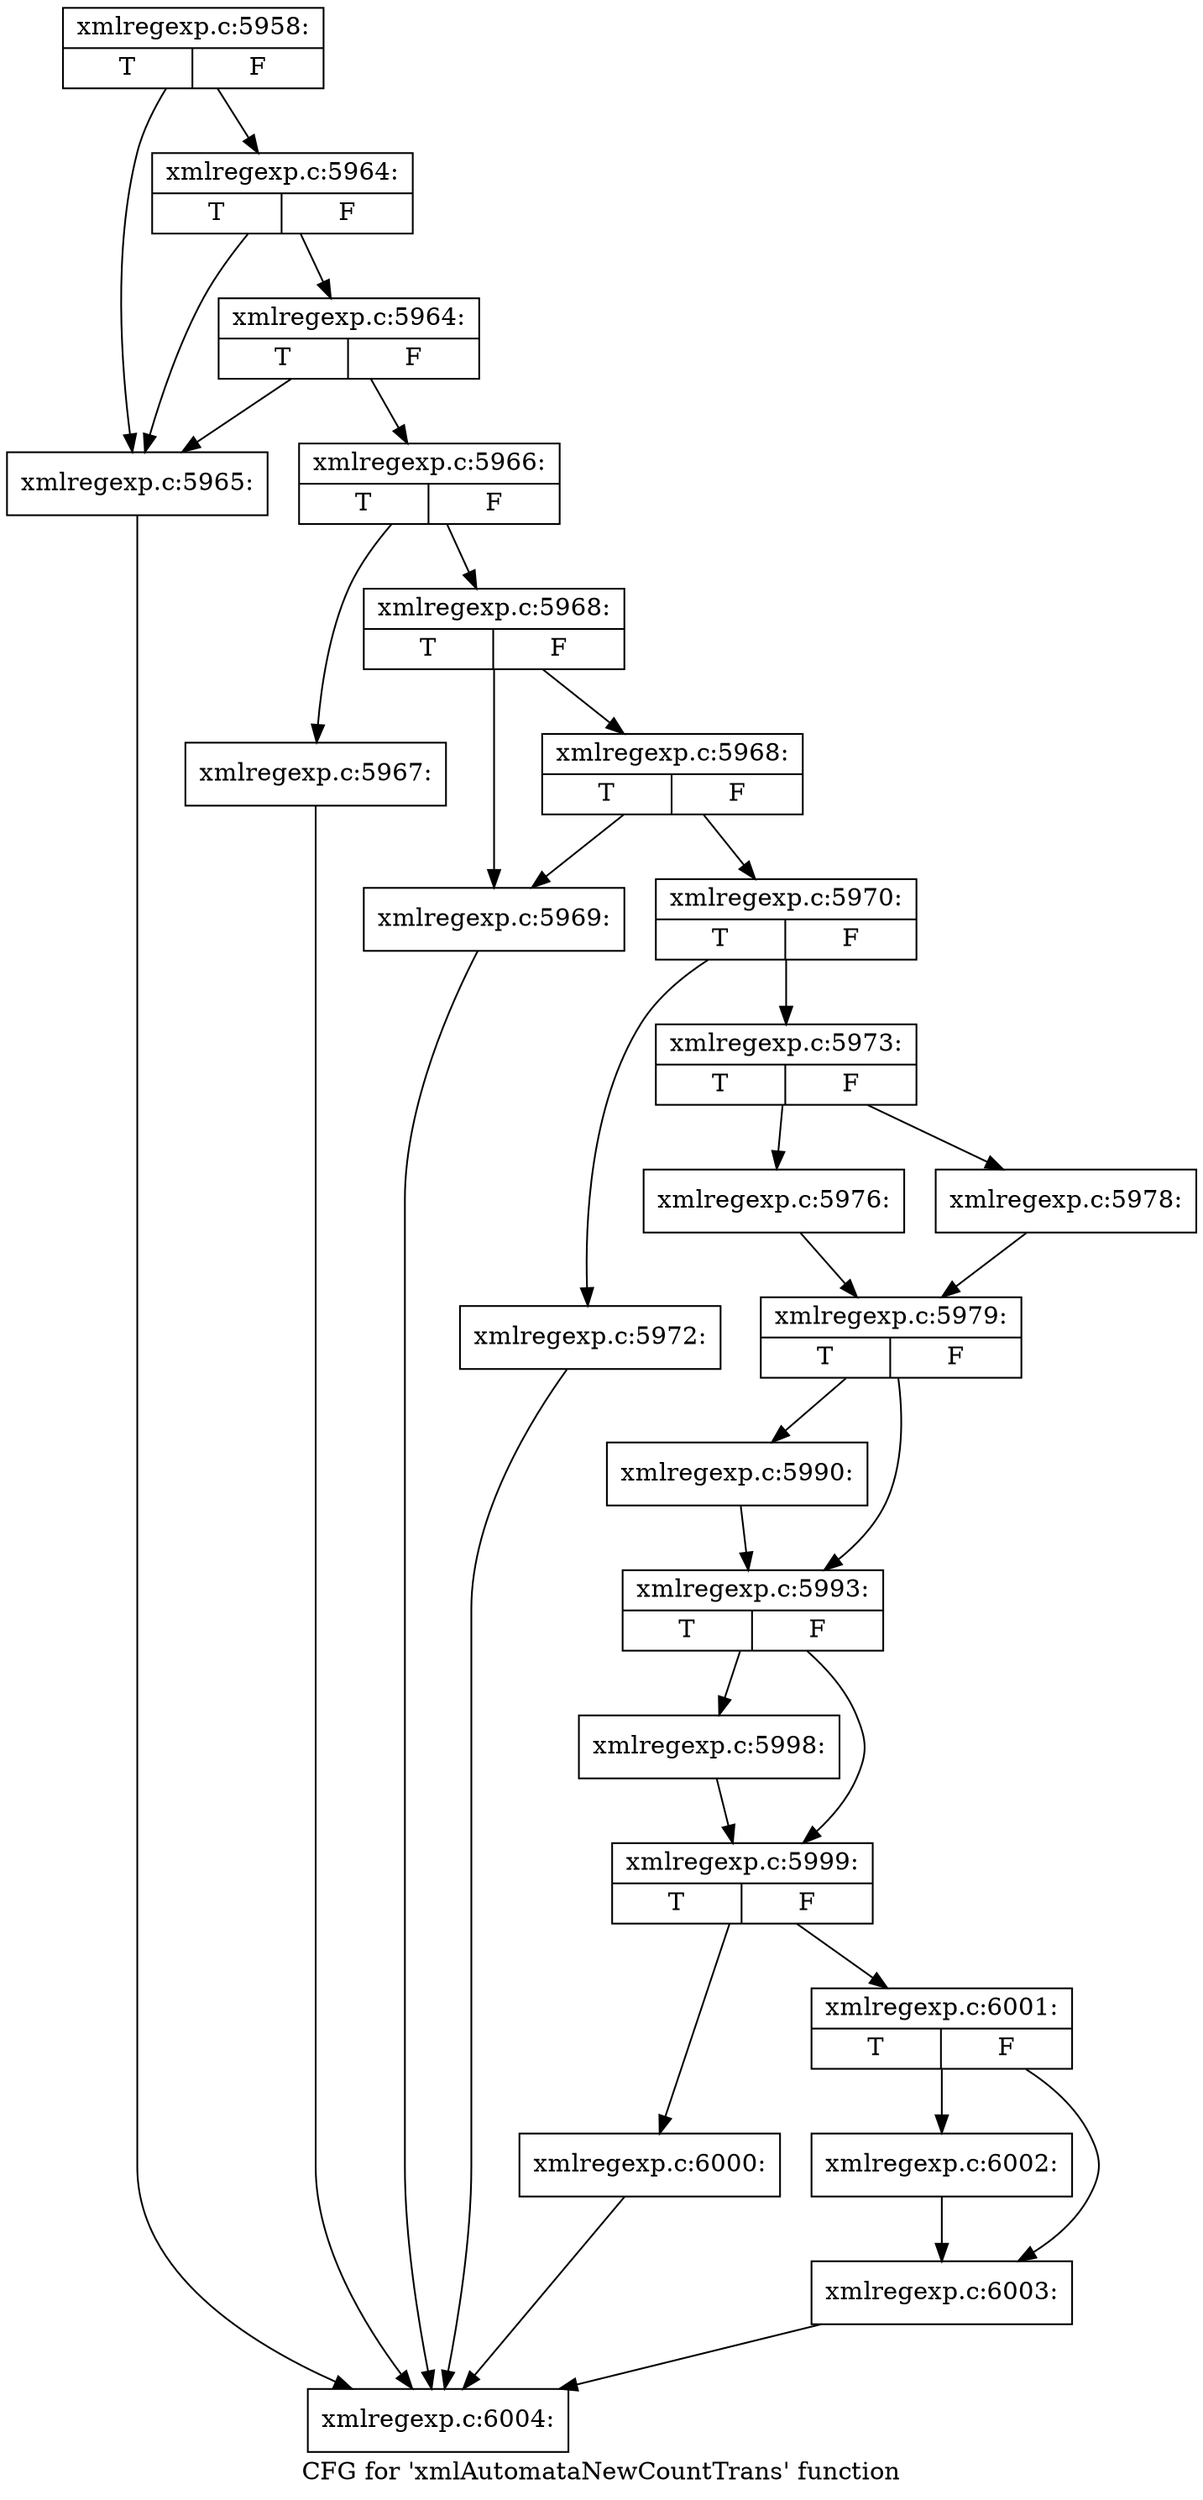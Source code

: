 digraph "CFG for 'xmlAutomataNewCountTrans' function" {
	label="CFG for 'xmlAutomataNewCountTrans' function";

	Node0x40fd850 [shape=record,label="{xmlregexp.c:5958:|{<s0>T|<s1>F}}"];
	Node0x40fd850 -> Node0x40d2ab0;
	Node0x40fd850 -> Node0x40d2bd0;
	Node0x40d2bd0 [shape=record,label="{xmlregexp.c:5964:|{<s0>T|<s1>F}}"];
	Node0x40d2bd0 -> Node0x40d2ab0;
	Node0x40d2bd0 -> Node0x40d2b50;
	Node0x40d2b50 [shape=record,label="{xmlregexp.c:5964:|{<s0>T|<s1>F}}"];
	Node0x40d2b50 -> Node0x40d2ab0;
	Node0x40d2b50 -> Node0x40d2b00;
	Node0x40d2ab0 [shape=record,label="{xmlregexp.c:5965:}"];
	Node0x40d2ab0 -> Node0x3f7a310;
	Node0x40d2b00 [shape=record,label="{xmlregexp.c:5966:|{<s0>T|<s1>F}}"];
	Node0x40d2b00 -> Node0x40d3490;
	Node0x40d2b00 -> Node0x40d34e0;
	Node0x40d3490 [shape=record,label="{xmlregexp.c:5967:}"];
	Node0x40d3490 -> Node0x3f7a310;
	Node0x40d34e0 [shape=record,label="{xmlregexp.c:5968:|{<s0>T|<s1>F}}"];
	Node0x40d34e0 -> Node0x4111f90;
	Node0x40d34e0 -> Node0x4112030;
	Node0x4112030 [shape=record,label="{xmlregexp.c:5968:|{<s0>T|<s1>F}}"];
	Node0x4112030 -> Node0x4111f90;
	Node0x4112030 -> Node0x4111fe0;
	Node0x4111f90 [shape=record,label="{xmlregexp.c:5969:}"];
	Node0x4111f90 -> Node0x3f7a310;
	Node0x4111fe0 [shape=record,label="{xmlregexp.c:5970:|{<s0>T|<s1>F}}"];
	Node0x4111fe0 -> Node0x41129c0;
	Node0x4111fe0 -> Node0x4112a10;
	Node0x41129c0 [shape=record,label="{xmlregexp.c:5972:}"];
	Node0x41129c0 -> Node0x3f7a310;
	Node0x4112a10 [shape=record,label="{xmlregexp.c:5973:|{<s0>T|<s1>F}}"];
	Node0x4112a10 -> Node0x4113470;
	Node0x4112a10 -> Node0x4113510;
	Node0x4113470 [shape=record,label="{xmlregexp.c:5976:}"];
	Node0x4113470 -> Node0x41134c0;
	Node0x4113510 [shape=record,label="{xmlregexp.c:5978:}"];
	Node0x4113510 -> Node0x41134c0;
	Node0x41134c0 [shape=record,label="{xmlregexp.c:5979:|{<s0>T|<s1>F}}"];
	Node0x41134c0 -> Node0x4114d40;
	Node0x41134c0 -> Node0x4114d90;
	Node0x4114d40 [shape=record,label="{xmlregexp.c:5990:}"];
	Node0x4114d40 -> Node0x4114d90;
	Node0x4114d90 [shape=record,label="{xmlregexp.c:5993:|{<s0>T|<s1>F}}"];
	Node0x4114d90 -> Node0x4115ef0;
	Node0x4114d90 -> Node0x4115f40;
	Node0x4115ef0 [shape=record,label="{xmlregexp.c:5998:}"];
	Node0x4115ef0 -> Node0x4115f40;
	Node0x4115f40 [shape=record,label="{xmlregexp.c:5999:|{<s0>T|<s1>F}}"];
	Node0x4115f40 -> Node0x4116560;
	Node0x4115f40 -> Node0x41165b0;
	Node0x4116560 [shape=record,label="{xmlregexp.c:6000:}"];
	Node0x4116560 -> Node0x3f7a310;
	Node0x41165b0 [shape=record,label="{xmlregexp.c:6001:|{<s0>T|<s1>F}}"];
	Node0x41165b0 -> Node0x4116a10;
	Node0x41165b0 -> Node0x4116a60;
	Node0x4116a10 [shape=record,label="{xmlregexp.c:6002:}"];
	Node0x4116a10 -> Node0x4116a60;
	Node0x4116a60 [shape=record,label="{xmlregexp.c:6003:}"];
	Node0x4116a60 -> Node0x3f7a310;
	Node0x3f7a310 [shape=record,label="{xmlregexp.c:6004:}"];
}
